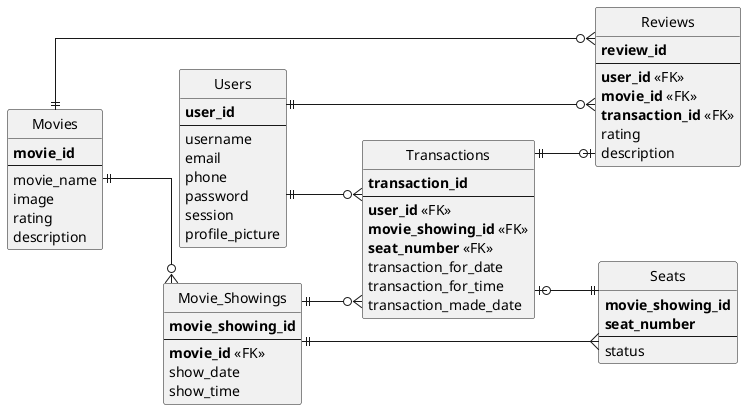 @startuml
hide circle
skinparam linetype ortho
left to right direction
entity Users {
    **user_id**
    --
    username
    email
    phone 
    password
    session
    profile_picture
}

entity Movies {
    **movie_id**
    --
    movie_name
    image
    rating
    description
}

entity Movie_Showings {
    **movie_showing_id**
    --
    **movie_id** <<FK>>
    show_date
    show_time
}

entity Transactions {
    **transaction_id**
    --
    **user_id** <<FK>>
    **movie_showing_id** <<FK>>
    **seat_number** <<FK>>
    transaction_for_date
    transaction_for_time
    transaction_made_date
}

entity Seats {
    **movie_showing_id**
    **seat_number**
    --
    status
}

entity Reviews{
    **review_id**
    --
    **user_id** <<FK>>
    **movie_id** <<FK>>
    **transaction_id** <<FK>>
    rating
    description
}

Users ||--o{ Transactions
Movies ||--o{ Movie_Showings
Movie_Showings ||--{ Seats
Transactions |o--|| Seats
Movie_Showings ||--o{ Transactions
Movies ||--o{ Reviews
Users ||--o{ Reviews
Transactions ||--o| Reviews
@enduml
 